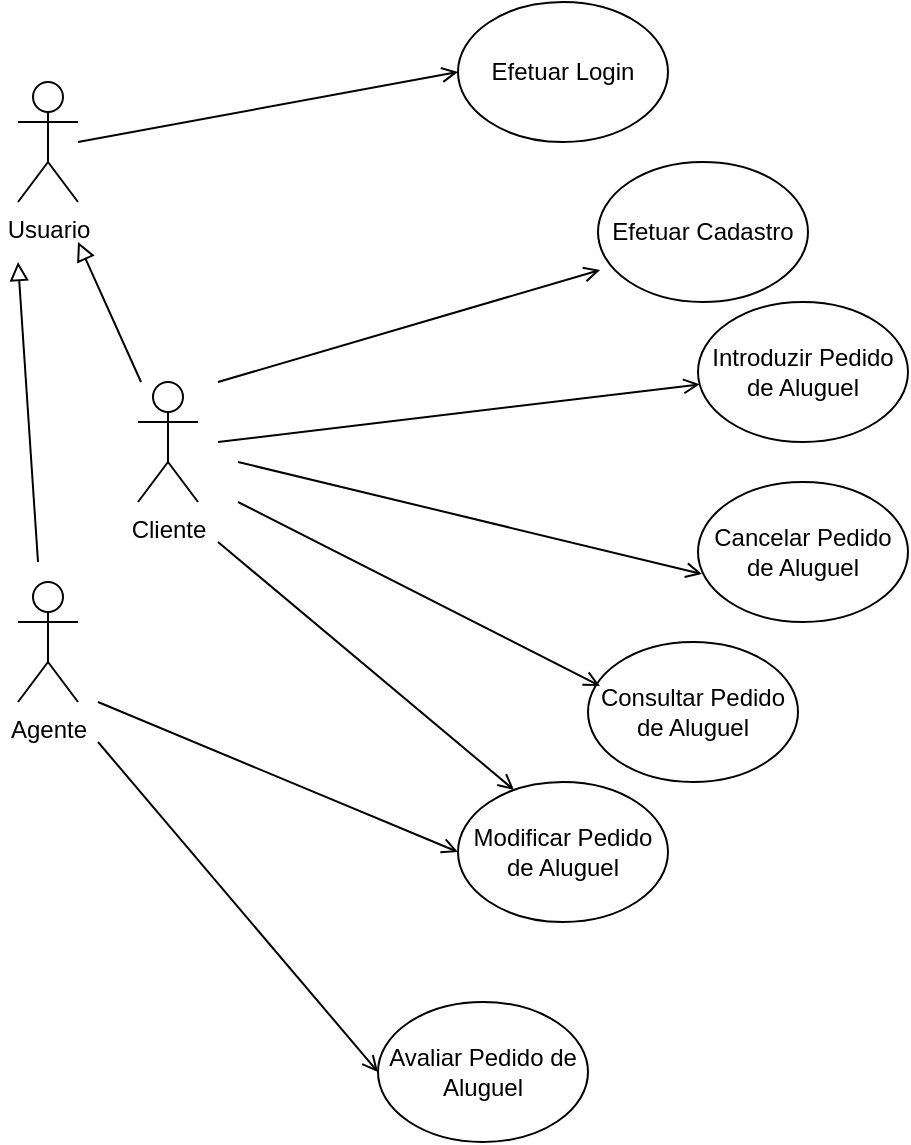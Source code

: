 <mxfile version="21.7.2" type="device">
  <diagram id="_lGZGJvk3q2dsF-b6tkT" name="Página-1">
    <mxGraphModel dx="1434" dy="782" grid="1" gridSize="10" guides="1" tooltips="1" connect="1" arrows="1" fold="1" page="1" pageScale="1" pageWidth="827" pageHeight="1169" math="0" shadow="0">
      <root>
        <mxCell id="0" />
        <mxCell id="1" parent="0" />
        <mxCell id="0ke1TGHcGjM2EOrOQbJE-1" value="Cliente&lt;br&gt;" style="shape=umlActor;verticalLabelPosition=bottom;verticalAlign=top;html=1;outlineConnect=0;" parent="1" vertex="1">
          <mxGeometry x="110" y="210" width="30" height="60" as="geometry" />
        </mxCell>
        <mxCell id="0ke1TGHcGjM2EOrOQbJE-2" value="Agente" style="shape=umlActor;verticalLabelPosition=bottom;verticalAlign=top;html=1;outlineConnect=0;" parent="1" vertex="1">
          <mxGeometry x="50" y="310" width="30" height="60" as="geometry" />
        </mxCell>
        <mxCell id="0ke1TGHcGjM2EOrOQbJE-11" value="Efetuar Cadastro " style="ellipse;whiteSpace=wrap;html=1;" parent="1" vertex="1">
          <mxGeometry x="340" y="100" width="105" height="70" as="geometry" />
        </mxCell>
        <mxCell id="0ke1TGHcGjM2EOrOQbJE-12" value="Introduzir Pedido de Aluguel  " style="ellipse;whiteSpace=wrap;html=1;" parent="1" vertex="1">
          <mxGeometry x="390" y="170" width="105" height="70" as="geometry" />
        </mxCell>
        <mxCell id="0ke1TGHcGjM2EOrOQbJE-13" value="Cancelar Pedido de Aluguel" style="ellipse;whiteSpace=wrap;html=1;" parent="1" vertex="1">
          <mxGeometry x="390" y="260" width="105" height="70" as="geometry" />
        </mxCell>
        <mxCell id="0ke1TGHcGjM2EOrOQbJE-14" value="Consultar Pedido de Aluguel  " style="ellipse;whiteSpace=wrap;html=1;" parent="1" vertex="1">
          <mxGeometry x="335" y="340" width="105" height="70" as="geometry" />
        </mxCell>
        <mxCell id="0ke1TGHcGjM2EOrOQbJE-17" value="Modificar Pedido de Aluguel" style="ellipse;whiteSpace=wrap;html=1;" parent="1" vertex="1">
          <mxGeometry x="270" y="410" width="105" height="70" as="geometry" />
        </mxCell>
        <mxCell id="0ke1TGHcGjM2EOrOQbJE-21" value="" style="endArrow=open;html=1;rounded=0;entryX=0.01;entryY=0.771;entryDx=0;entryDy=0;entryPerimeter=0;endFill=0;" parent="1" target="0ke1TGHcGjM2EOrOQbJE-11" edge="1">
          <mxGeometry width="50" height="50" relative="1" as="geometry">
            <mxPoint x="150" y="210" as="sourcePoint" />
            <mxPoint x="230" y="50" as="targetPoint" />
          </mxGeometry>
        </mxCell>
        <mxCell id="0ke1TGHcGjM2EOrOQbJE-23" value="" style="endArrow=open;html=1;rounded=0;endFill=0;" parent="1" target="0ke1TGHcGjM2EOrOQbJE-12" edge="1">
          <mxGeometry width="50" height="50" relative="1" as="geometry">
            <mxPoint x="150" y="240" as="sourcePoint" />
            <mxPoint x="261" y="64" as="targetPoint" />
          </mxGeometry>
        </mxCell>
        <mxCell id="0ke1TGHcGjM2EOrOQbJE-33" value="" style="endArrow=open;html=1;rounded=0;entryX=0.019;entryY=0.657;entryDx=0;entryDy=0;entryPerimeter=0;endFill=0;" parent="1" target="0ke1TGHcGjM2EOrOQbJE-13" edge="1">
          <mxGeometry width="50" height="50" relative="1" as="geometry">
            <mxPoint x="160" y="250" as="sourcePoint" />
            <mxPoint x="361" y="164" as="targetPoint" />
          </mxGeometry>
        </mxCell>
        <mxCell id="0ke1TGHcGjM2EOrOQbJE-34" value="" style="endArrow=open;html=1;rounded=0;entryX=0.057;entryY=0.314;entryDx=0;entryDy=0;entryPerimeter=0;endFill=0;" parent="1" target="0ke1TGHcGjM2EOrOQbJE-14" edge="1">
          <mxGeometry width="50" height="50" relative="1" as="geometry">
            <mxPoint x="160" y="270" as="sourcePoint" />
            <mxPoint x="371" y="174" as="targetPoint" />
          </mxGeometry>
        </mxCell>
        <mxCell id="0ke1TGHcGjM2EOrOQbJE-35" value="" style="endArrow=open;html=1;rounded=0;entryX=0.267;entryY=0.057;entryDx=0;entryDy=0;entryPerimeter=0;endFill=0;" parent="1" target="0ke1TGHcGjM2EOrOQbJE-17" edge="1">
          <mxGeometry width="50" height="50" relative="1" as="geometry">
            <mxPoint x="150" y="290" as="sourcePoint" />
            <mxPoint x="381" y="184" as="targetPoint" />
          </mxGeometry>
        </mxCell>
        <mxCell id="0ke1TGHcGjM2EOrOQbJE-36" value="Avaliar Pedido de Aluguel " style="ellipse;whiteSpace=wrap;html=1;" parent="1" vertex="1">
          <mxGeometry x="230" y="520" width="105" height="70" as="geometry" />
        </mxCell>
        <mxCell id="6sMMFenJf_ofHinucYIq-3" value="" style="endArrow=open;html=1;rounded=0;entryX=0;entryY=0.5;entryDx=0;entryDy=0;endFill=0;" edge="1" parent="1" target="0ke1TGHcGjM2EOrOQbJE-17">
          <mxGeometry width="50" height="50" relative="1" as="geometry">
            <mxPoint x="90" y="370" as="sourcePoint" />
            <mxPoint x="396" y="320" as="targetPoint" />
          </mxGeometry>
        </mxCell>
        <mxCell id="6sMMFenJf_ofHinucYIq-4" value="" style="endArrow=open;html=1;rounded=0;entryX=0;entryY=0.5;entryDx=0;entryDy=0;endFill=0;" edge="1" parent="1" target="0ke1TGHcGjM2EOrOQbJE-36">
          <mxGeometry width="50" height="50" relative="1" as="geometry">
            <mxPoint x="90" y="390" as="sourcePoint" />
            <mxPoint x="477" y="325" as="targetPoint" />
          </mxGeometry>
        </mxCell>
        <mxCell id="6sMMFenJf_ofHinucYIq-5" value="Usuario" style="shape=umlActor;verticalLabelPosition=bottom;verticalAlign=top;html=1;outlineConnect=0;" vertex="1" parent="1">
          <mxGeometry x="50" y="60" width="30" height="60" as="geometry" />
        </mxCell>
        <mxCell id="6sMMFenJf_ofHinucYIq-6" value="Efetuar Login" style="ellipse;whiteSpace=wrap;html=1;" vertex="1" parent="1">
          <mxGeometry x="270" y="20" width="105" height="70" as="geometry" />
        </mxCell>
        <mxCell id="6sMMFenJf_ofHinucYIq-8" value="" style="endArrow=open;html=1;rounded=0;entryX=0;entryY=0.5;entryDx=0;entryDy=0;endFill=0;" edge="1" parent="1" target="6sMMFenJf_ofHinucYIq-6">
          <mxGeometry width="50" height="50" relative="1" as="geometry">
            <mxPoint x="80" y="90" as="sourcePoint" />
            <mxPoint x="434" y="204" as="targetPoint" />
          </mxGeometry>
        </mxCell>
        <mxCell id="6sMMFenJf_ofHinucYIq-9" value="" style="endArrow=block;html=1;rounded=0;endFill=0;endSize=7;" edge="1" parent="1">
          <mxGeometry width="50" height="50" relative="1" as="geometry">
            <mxPoint x="60" y="300" as="sourcePoint" />
            <mxPoint x="50" y="150" as="targetPoint" />
          </mxGeometry>
        </mxCell>
        <mxCell id="6sMMFenJf_ofHinucYIq-10" value="" style="endArrow=block;html=1;rounded=0;endFill=0;endSize=7;" edge="1" parent="1" source="0ke1TGHcGjM2EOrOQbJE-1">
          <mxGeometry width="50" height="50" relative="1" as="geometry">
            <mxPoint x="90" y="290" as="sourcePoint" />
            <mxPoint x="80" y="140" as="targetPoint" />
          </mxGeometry>
        </mxCell>
      </root>
    </mxGraphModel>
  </diagram>
</mxfile>
